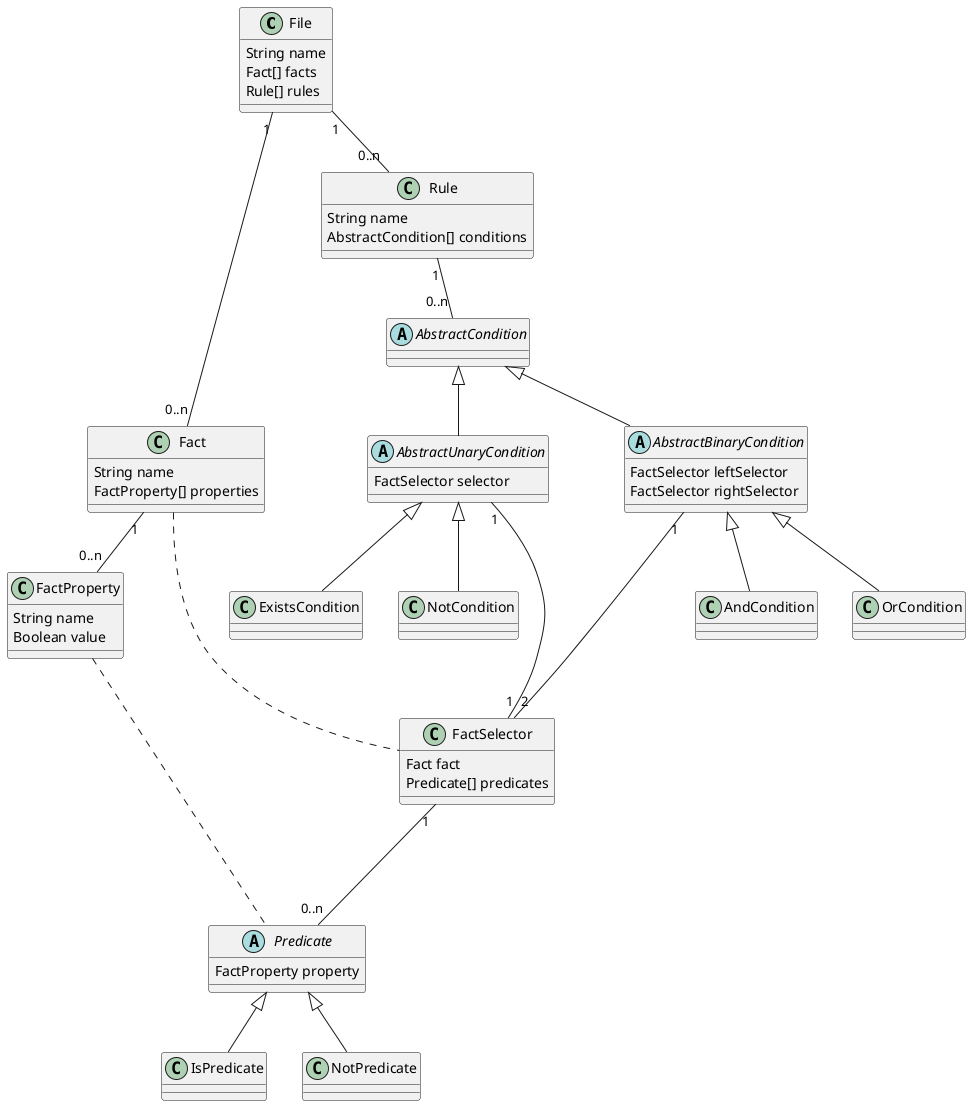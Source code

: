 @startuml "The Really Simple Rule Language"
    class File
        File : String name
        File : Fact[] facts
        File : Rule[] rules 

    class Fact
        Fact : String name
        Fact : FactProperty[] properties
    
    File "1" -- "0..n" Fact

    class FactProperty
        FactProperty : String name
        FactProperty : Boolean value 

    Fact "1" -- "0..n" FactProperty

    class Rule
        Rule : String name
        Rule : AbstractCondition[] conditions

    File "1" -- "0..n" Rule

    abstract class AbstractCondition
        
    Rule "1" -- "0..n" AbstractCondition
    
    abstract class AbstractUnaryCondition
        AbstractUnaryCondition : FactSelector selector

    AbstractCondition <|-- AbstractUnaryCondition

    class ExistsCondition

    AbstractUnaryCondition <|-- ExistsCondition

    class NotCondition

    AbstractUnaryCondition <|-- NotCondition

    abstract class AbstractBinaryCondition
        AbstractBinaryCondition : FactSelector leftSelector
        AbstractBinaryCondition : FactSelector rightSelector


    class FactSelector
        FactSelector : Fact fact
        FactSelector : Predicate[] predicates

    AbstractUnaryCondition "1" --- "1" FactSelector
    AbstractBinaryCondition "1" --- "2" FactSelector
    Fact ... FactSelector
    
    AbstractCondition <|-- AbstractBinaryCondition

    class AndCondition

    AbstractBinaryCondition <|-- AndCondition

    class OrCondition

    AbstractBinaryCondition <|-- OrCondition

    abstract class Predicate
        Predicate : FactProperty property

    FactSelector "1" --- "0..n" Predicate
    FactProperty .... Predicate
    
    class IsPredicate
    
    Predicate <|-- IsPredicate

    class NotPredicate

    Predicate <|-- NotPredicate
    
    
        

@enduml